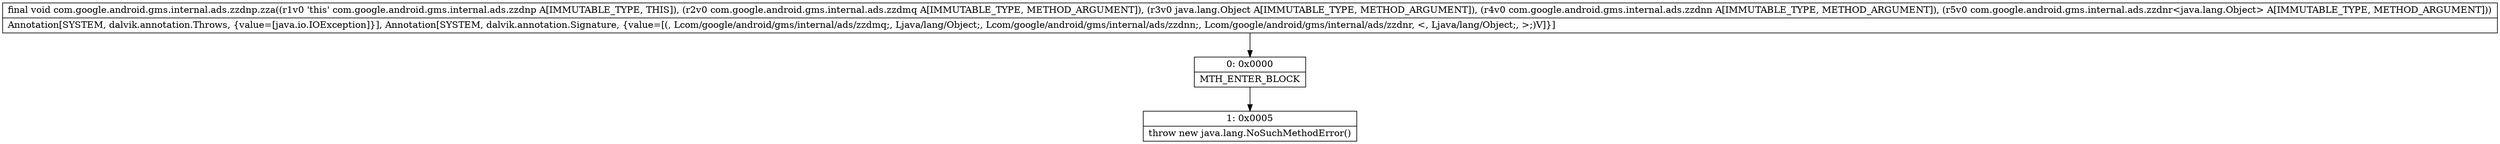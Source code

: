 digraph "CFG forcom.google.android.gms.internal.ads.zzdnp.zza(Lcom\/google\/android\/gms\/internal\/ads\/zzdmq;Ljava\/lang\/Object;Lcom\/google\/android\/gms\/internal\/ads\/zzdnn;Lcom\/google\/android\/gms\/internal\/ads\/zzdnr;)V" {
Node_0 [shape=record,label="{0\:\ 0x0000|MTH_ENTER_BLOCK\l}"];
Node_1 [shape=record,label="{1\:\ 0x0005|throw new java.lang.NoSuchMethodError()\l}"];
MethodNode[shape=record,label="{final void com.google.android.gms.internal.ads.zzdnp.zza((r1v0 'this' com.google.android.gms.internal.ads.zzdnp A[IMMUTABLE_TYPE, THIS]), (r2v0 com.google.android.gms.internal.ads.zzdmq A[IMMUTABLE_TYPE, METHOD_ARGUMENT]), (r3v0 java.lang.Object A[IMMUTABLE_TYPE, METHOD_ARGUMENT]), (r4v0 com.google.android.gms.internal.ads.zzdnn A[IMMUTABLE_TYPE, METHOD_ARGUMENT]), (r5v0 com.google.android.gms.internal.ads.zzdnr\<java.lang.Object\> A[IMMUTABLE_TYPE, METHOD_ARGUMENT]))  | Annotation[SYSTEM, dalvik.annotation.Throws, \{value=[java.io.IOException]\}], Annotation[SYSTEM, dalvik.annotation.Signature, \{value=[(, Lcom\/google\/android\/gms\/internal\/ads\/zzdmq;, Ljava\/lang\/Object;, Lcom\/google\/android\/gms\/internal\/ads\/zzdnn;, Lcom\/google\/android\/gms\/internal\/ads\/zzdnr, \<, Ljava\/lang\/Object;, \>;)V]\}]\l}"];
MethodNode -> Node_0;
Node_0 -> Node_1;
}

